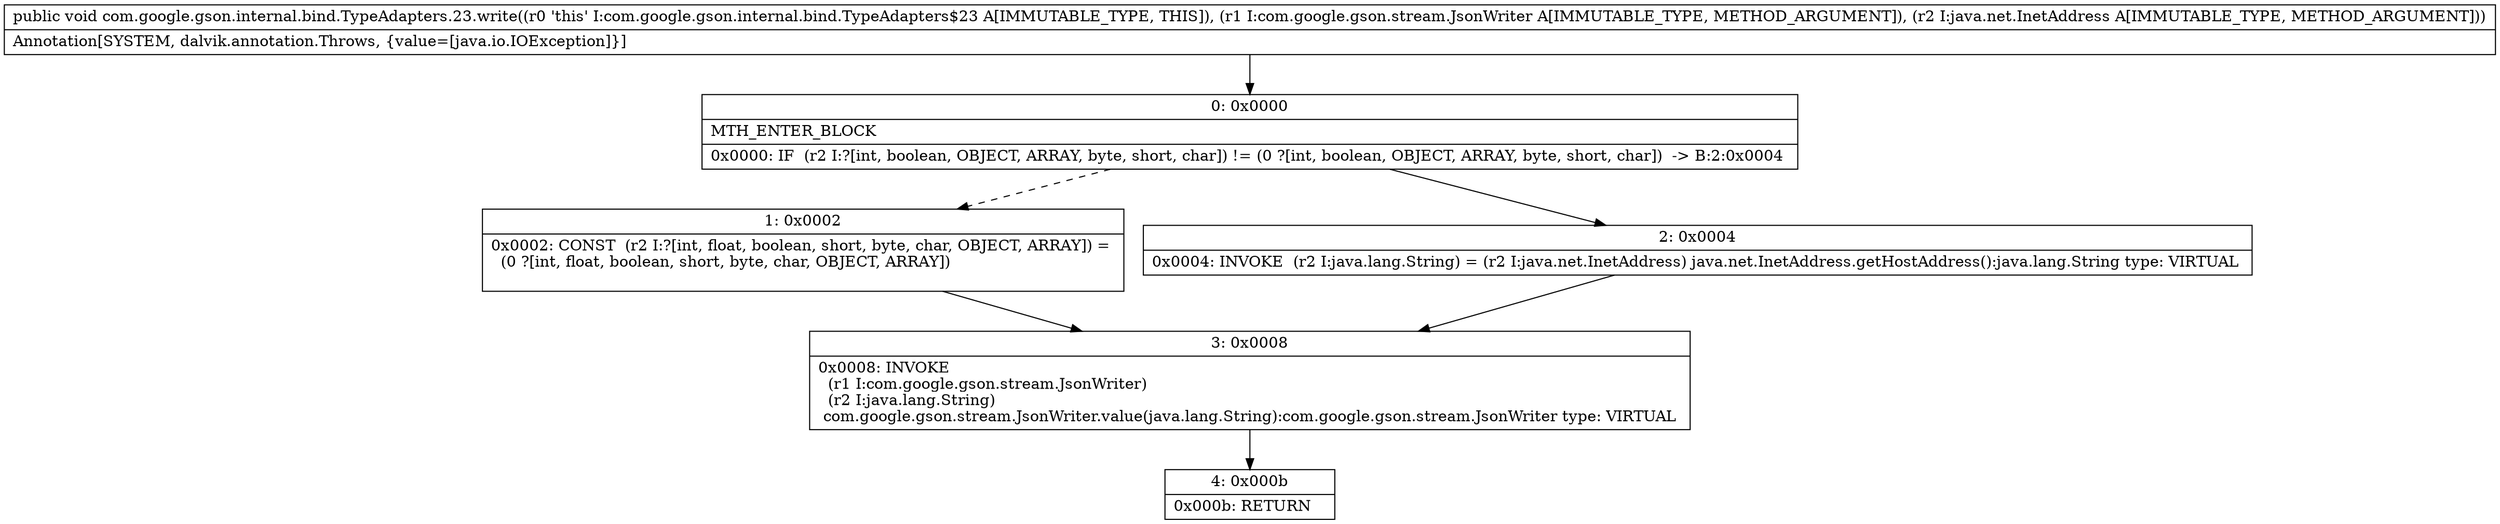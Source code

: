 digraph "CFG forcom.google.gson.internal.bind.TypeAdapters.23.write(Lcom\/google\/gson\/stream\/JsonWriter;Ljava\/net\/InetAddress;)V" {
Node_0 [shape=record,label="{0\:\ 0x0000|MTH_ENTER_BLOCK\l|0x0000: IF  (r2 I:?[int, boolean, OBJECT, ARRAY, byte, short, char]) != (0 ?[int, boolean, OBJECT, ARRAY, byte, short, char])  \-\> B:2:0x0004 \l}"];
Node_1 [shape=record,label="{1\:\ 0x0002|0x0002: CONST  (r2 I:?[int, float, boolean, short, byte, char, OBJECT, ARRAY]) = \l  (0 ?[int, float, boolean, short, byte, char, OBJECT, ARRAY])\l \l}"];
Node_2 [shape=record,label="{2\:\ 0x0004|0x0004: INVOKE  (r2 I:java.lang.String) = (r2 I:java.net.InetAddress) java.net.InetAddress.getHostAddress():java.lang.String type: VIRTUAL \l}"];
Node_3 [shape=record,label="{3\:\ 0x0008|0x0008: INVOKE  \l  (r1 I:com.google.gson.stream.JsonWriter)\l  (r2 I:java.lang.String)\l com.google.gson.stream.JsonWriter.value(java.lang.String):com.google.gson.stream.JsonWriter type: VIRTUAL \l}"];
Node_4 [shape=record,label="{4\:\ 0x000b|0x000b: RETURN   \l}"];
MethodNode[shape=record,label="{public void com.google.gson.internal.bind.TypeAdapters.23.write((r0 'this' I:com.google.gson.internal.bind.TypeAdapters$23 A[IMMUTABLE_TYPE, THIS]), (r1 I:com.google.gson.stream.JsonWriter A[IMMUTABLE_TYPE, METHOD_ARGUMENT]), (r2 I:java.net.InetAddress A[IMMUTABLE_TYPE, METHOD_ARGUMENT]))  | Annotation[SYSTEM, dalvik.annotation.Throws, \{value=[java.io.IOException]\}]\l}"];
MethodNode -> Node_0;
Node_0 -> Node_1[style=dashed];
Node_0 -> Node_2;
Node_1 -> Node_3;
Node_2 -> Node_3;
Node_3 -> Node_4;
}


